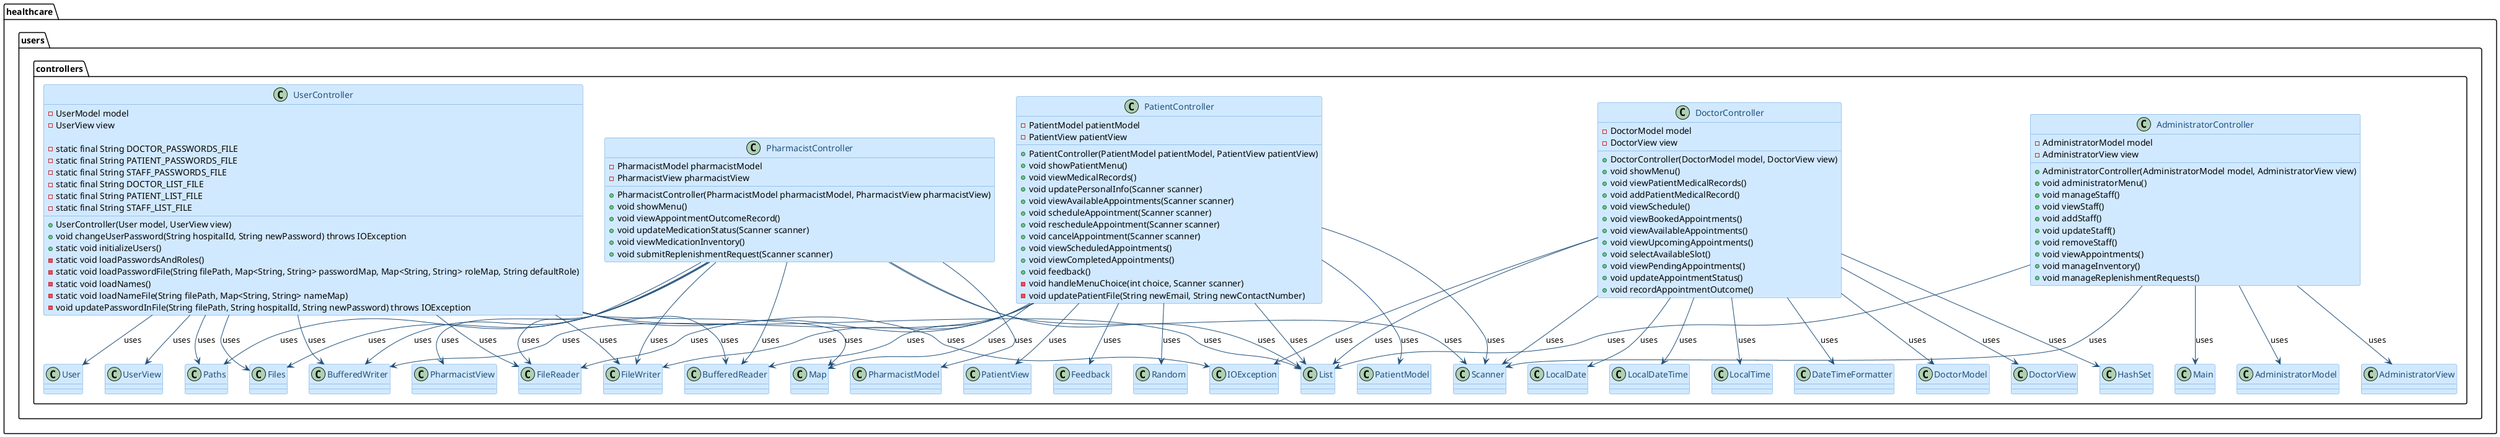 @startuml controller_collated
skinparam classBackgroundColor #D1E9FF
skinparam classBorderColor #5B9BD5
skinparam classFontColor #1F4E79
skinparam classArrowColor #1F4E79
package healthcare.users.controllers {

    ' AdministratorController Class
    class AdministratorController {
        - AdministratorModel model
        - AdministratorView view

        + AdministratorController(AdministratorModel model, AdministratorView view)
        + void administratorMenu()
        + void manageStaff()
        + void viewStaff()
        + void addStaff()
        + void updateStaff()
        + void removeStaff()
        + void viewAppointments()
        + void manageInventory()
        + void manageReplenishmentRequests()
    }

    ' DoctorController Class
    class DoctorController {
        - DoctorModel model
        - DoctorView view

        + DoctorController(DoctorModel model, DoctorView view)
        + void showMenu()
        + void viewPatientMedicalRecords()
        + void addPatientMedicalRecord()
        + void viewSchedule()
        + void viewBookedAppointments()
        + void viewAvailableAppointments()
        + void viewUpcomingAppointments()
        + void selectAvailableSlot()
        + void viewPendingAppointments()
        + void updateAppointmentStatus()
        + void recordAppointmentOutcome()
    }

    ' PatientController Class
    class PatientController {
        - PatientModel patientModel
        - PatientView patientView

        + PatientController(PatientModel patientModel, PatientView patientView)
        + void showPatientMenu()
        + void viewMedicalRecords()
        + void updatePersonalInfo(Scanner scanner)
        + void viewAvailableAppointments(Scanner scanner)
        + void scheduleAppointment(Scanner scanner)
        + void rescheduleAppointment(Scanner scanner)
        + void cancelAppointment(Scanner scanner)
        + void viewScheduledAppointments()
        + void viewCompletedAppointments()
        + void feedback()
        - void handleMenuChoice(int choice, Scanner scanner)
        - void updatePatientFile(String newEmail, String newContactNumber)
    }

    ' PharmacistController Class
    class PharmacistController {
        - PharmacistModel pharmacistModel
        - PharmacistView pharmacistView

        + PharmacistController(PharmacistModel pharmacistModel, PharmacistView pharmacistView)
        + void showMenu()
        + void viewAppointmentOutcomeRecord()
        + void updateMedicationStatus(Scanner scanner)
        + void viewMedicationInventory()
        + void submitReplenishmentRequest(Scanner scanner)
    }

    ' UserController Class
    class UserController {
        - UserModel model
        - UserView view

        - static final String DOCTOR_PASSWORDS_FILE
        - static final String PATIENT_PASSWORDS_FILE
        - static final String STAFF_PASSWORDS_FILE
        - static final String DOCTOR_LIST_FILE
        - static final String PATIENT_LIST_FILE
        - static final String STAFF_LIST_FILE

        + UserController(User model, UserView view)
        + void changeUserPassword(String hospitalId, String newPassword) throws IOException
        + static void initializeUsers()
        - static void loadPasswordsAndRoles()
        - static void loadPasswordFile(String filePath, Map<String, String> passwordMap, Map<String, String> roleMap, String defaultRole)
        - static void loadNames()
        - static void loadNameFile(String filePath, Map<String, String> nameMap)
        - void updatePasswordInFile(String filePath, String hospitalId, String newPassword) throws IOException
    }

    ' Relationships
    AdministratorController --> AdministratorModel : uses
    AdministratorController --> AdministratorView : uses
    AdministratorController --> Scanner : uses
    AdministratorController --> Main : uses
    AdministratorController --> List : uses

    DoctorController --> DoctorModel : uses
    DoctorController --> DoctorView : uses
    DoctorController --> Scanner : uses
    DoctorController --> List : uses
    DoctorController --> IOException : uses
    DoctorController --> HashSet : uses
    DoctorController --> LocalDate : uses
    DoctorController --> LocalDateTime : uses
    DoctorController --> LocalTime : uses
    DoctorController --> DateTimeFormatter : uses

    PatientController --> PatientModel : uses
    PatientController --> PatientView : uses
    PatientController --> Feedback : uses
    PatientController --> BufferedReader : uses
    PatientController --> BufferedWriter : uses
    PatientController --> FileReader : uses
    PatientController --> FileWriter : uses
    PatientController --> List : uses
    PatientController --> Map : uses
    PatientController --> Scanner : uses
    PatientController --> Random : uses

    PharmacistController --> PharmacistModel : uses
    PharmacistController --> PharmacistView : uses
    PharmacistController --> Scanner : uses
    PharmacistController --> BufferedReader : uses
    PharmacistController --> BufferedWriter : uses
    PharmacistController --> FileReader : uses
    PharmacistController --> FileWriter : uses
    PharmacistController --> Files : uses
    PharmacistController --> Paths : uses
    PharmacistController --> List : uses

    UserController --> User : uses
    UserController --> UserView : uses
    UserController --> Map : uses
    UserController --> List : uses
    UserController --> BufferedReader : uses
    UserController --> BufferedWriter : uses
    UserController --> FileReader : uses
    UserController --> FileWriter : uses
    UserController --> IOException : uses
    UserController --> Files : uses
    UserController --> Paths : uses
}
@enduml
